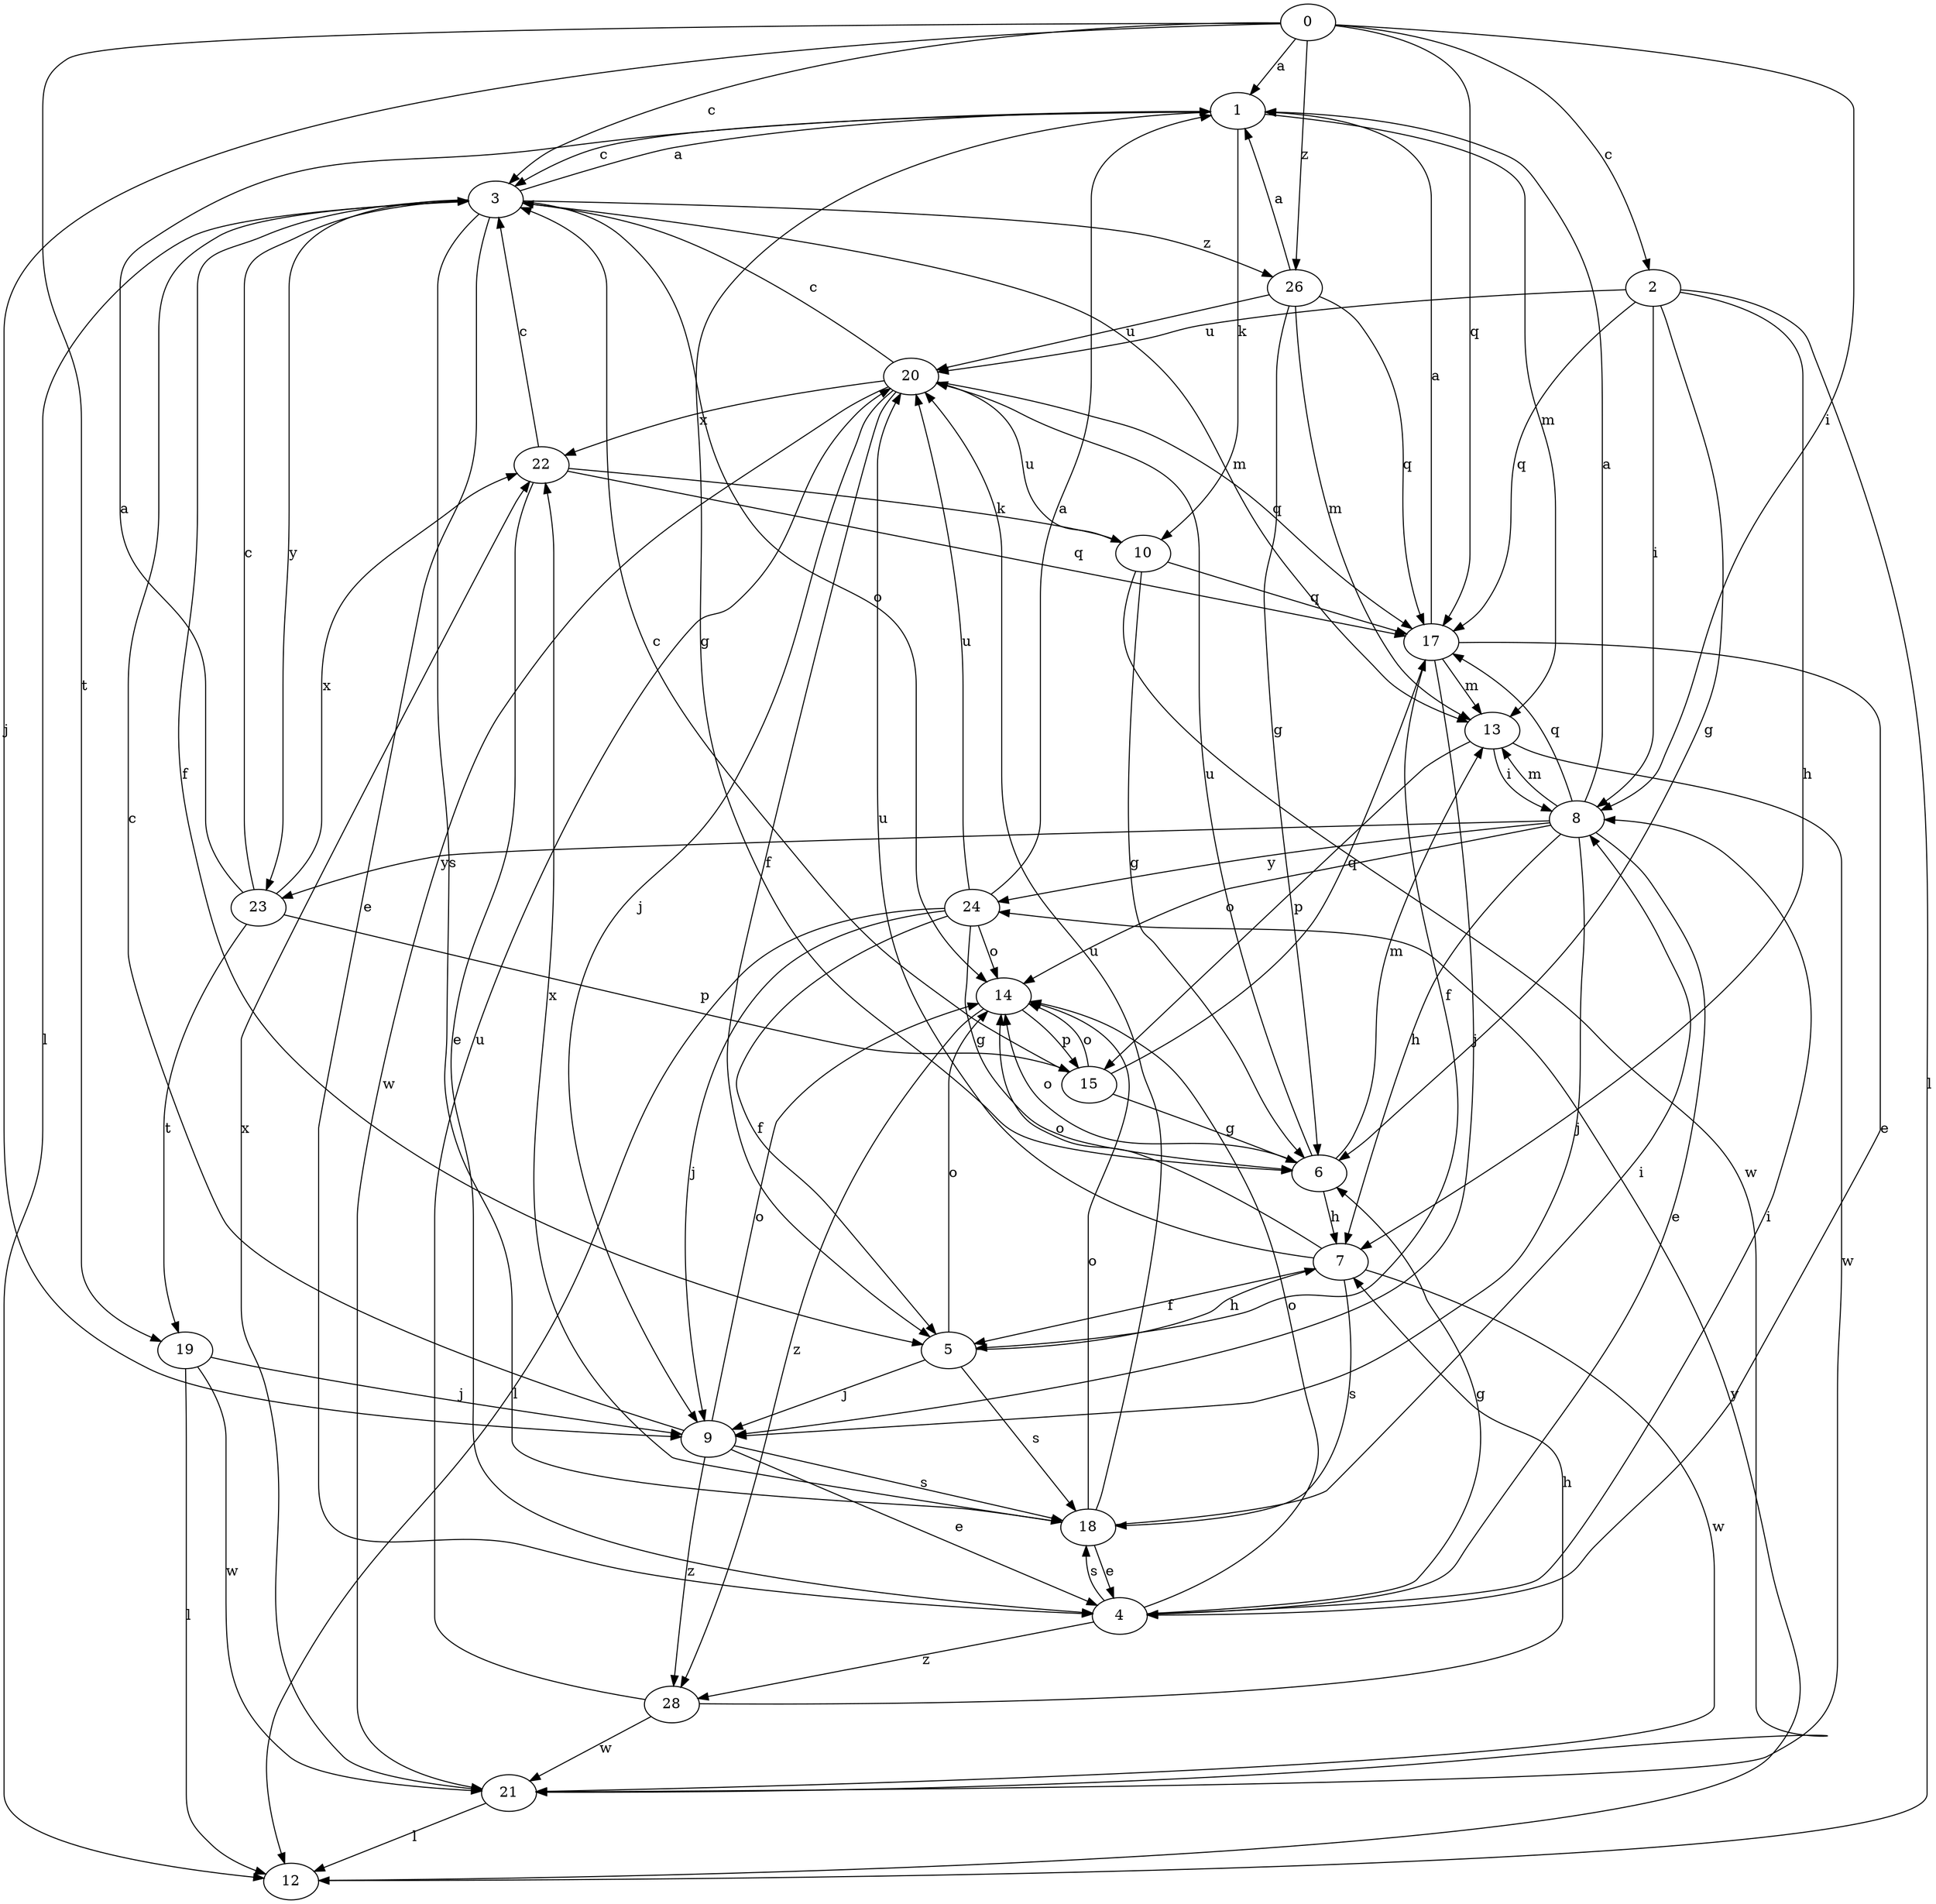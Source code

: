 strict digraph  {
0;
1;
2;
3;
4;
5;
6;
7;
8;
9;
10;
12;
13;
14;
15;
17;
18;
19;
20;
21;
22;
23;
24;
26;
28;
0 -> 1  [label=a];
0 -> 2  [label=c];
0 -> 3  [label=c];
0 -> 8  [label=i];
0 -> 9  [label=j];
0 -> 17  [label=q];
0 -> 19  [label=t];
0 -> 26  [label=z];
1 -> 3  [label=c];
1 -> 6  [label=g];
1 -> 10  [label=k];
1 -> 13  [label=m];
2 -> 6  [label=g];
2 -> 7  [label=h];
2 -> 8  [label=i];
2 -> 12  [label=l];
2 -> 17  [label=q];
2 -> 20  [label=u];
3 -> 1  [label=a];
3 -> 4  [label=e];
3 -> 5  [label=f];
3 -> 12  [label=l];
3 -> 13  [label=m];
3 -> 14  [label=o];
3 -> 18  [label=s];
3 -> 23  [label=y];
3 -> 26  [label=z];
4 -> 6  [label=g];
4 -> 8  [label=i];
4 -> 14  [label=o];
4 -> 18  [label=s];
4 -> 28  [label=z];
5 -> 7  [label=h];
5 -> 9  [label=j];
5 -> 14  [label=o];
5 -> 18  [label=s];
6 -> 7  [label=h];
6 -> 13  [label=m];
6 -> 14  [label=o];
6 -> 20  [label=u];
7 -> 5  [label=f];
7 -> 14  [label=o];
7 -> 18  [label=s];
7 -> 20  [label=u];
7 -> 21  [label=w];
8 -> 1  [label=a];
8 -> 4  [label=e];
8 -> 7  [label=h];
8 -> 9  [label=j];
8 -> 13  [label=m];
8 -> 14  [label=o];
8 -> 17  [label=q];
8 -> 23  [label=y];
8 -> 24  [label=y];
9 -> 3  [label=c];
9 -> 4  [label=e];
9 -> 14  [label=o];
9 -> 18  [label=s];
9 -> 28  [label=z];
10 -> 6  [label=g];
10 -> 17  [label=q];
10 -> 20  [label=u];
10 -> 21  [label=w];
12 -> 24  [label=y];
13 -> 8  [label=i];
13 -> 15  [label=p];
13 -> 21  [label=w];
14 -> 15  [label=p];
14 -> 28  [label=z];
15 -> 3  [label=c];
15 -> 6  [label=g];
15 -> 14  [label=o];
15 -> 17  [label=q];
17 -> 1  [label=a];
17 -> 4  [label=e];
17 -> 5  [label=f];
17 -> 9  [label=j];
17 -> 13  [label=m];
18 -> 4  [label=e];
18 -> 8  [label=i];
18 -> 14  [label=o];
18 -> 20  [label=u];
18 -> 22  [label=x];
19 -> 9  [label=j];
19 -> 12  [label=l];
19 -> 21  [label=w];
20 -> 3  [label=c];
20 -> 5  [label=f];
20 -> 9  [label=j];
20 -> 17  [label=q];
20 -> 21  [label=w];
20 -> 22  [label=x];
21 -> 12  [label=l];
21 -> 22  [label=x];
22 -> 3  [label=c];
22 -> 4  [label=e];
22 -> 10  [label=k];
22 -> 17  [label=q];
23 -> 1  [label=a];
23 -> 3  [label=c];
23 -> 15  [label=p];
23 -> 19  [label=t];
23 -> 22  [label=x];
24 -> 1  [label=a];
24 -> 5  [label=f];
24 -> 6  [label=g];
24 -> 9  [label=j];
24 -> 12  [label=l];
24 -> 14  [label=o];
24 -> 20  [label=u];
26 -> 1  [label=a];
26 -> 6  [label=g];
26 -> 13  [label=m];
26 -> 17  [label=q];
26 -> 20  [label=u];
28 -> 7  [label=h];
28 -> 20  [label=u];
28 -> 21  [label=w];
}
